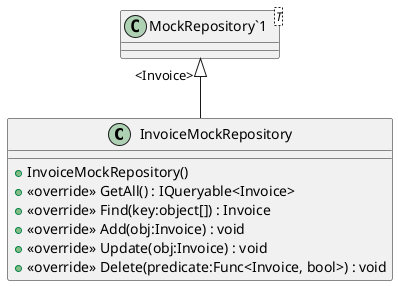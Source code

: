 @startuml
class InvoiceMockRepository {
    + InvoiceMockRepository()
    + <<override>> GetAll() : IQueryable<Invoice>
    + <<override>> Find(key:object[]) : Invoice
    + <<override>> Add(obj:Invoice) : void
    + <<override>> Update(obj:Invoice) : void
    + <<override>> Delete(predicate:Func<Invoice, bool>) : void
}
class "MockRepository`1"<T> {
}
"MockRepository`1" "<Invoice>" <|-- InvoiceMockRepository
@enduml
